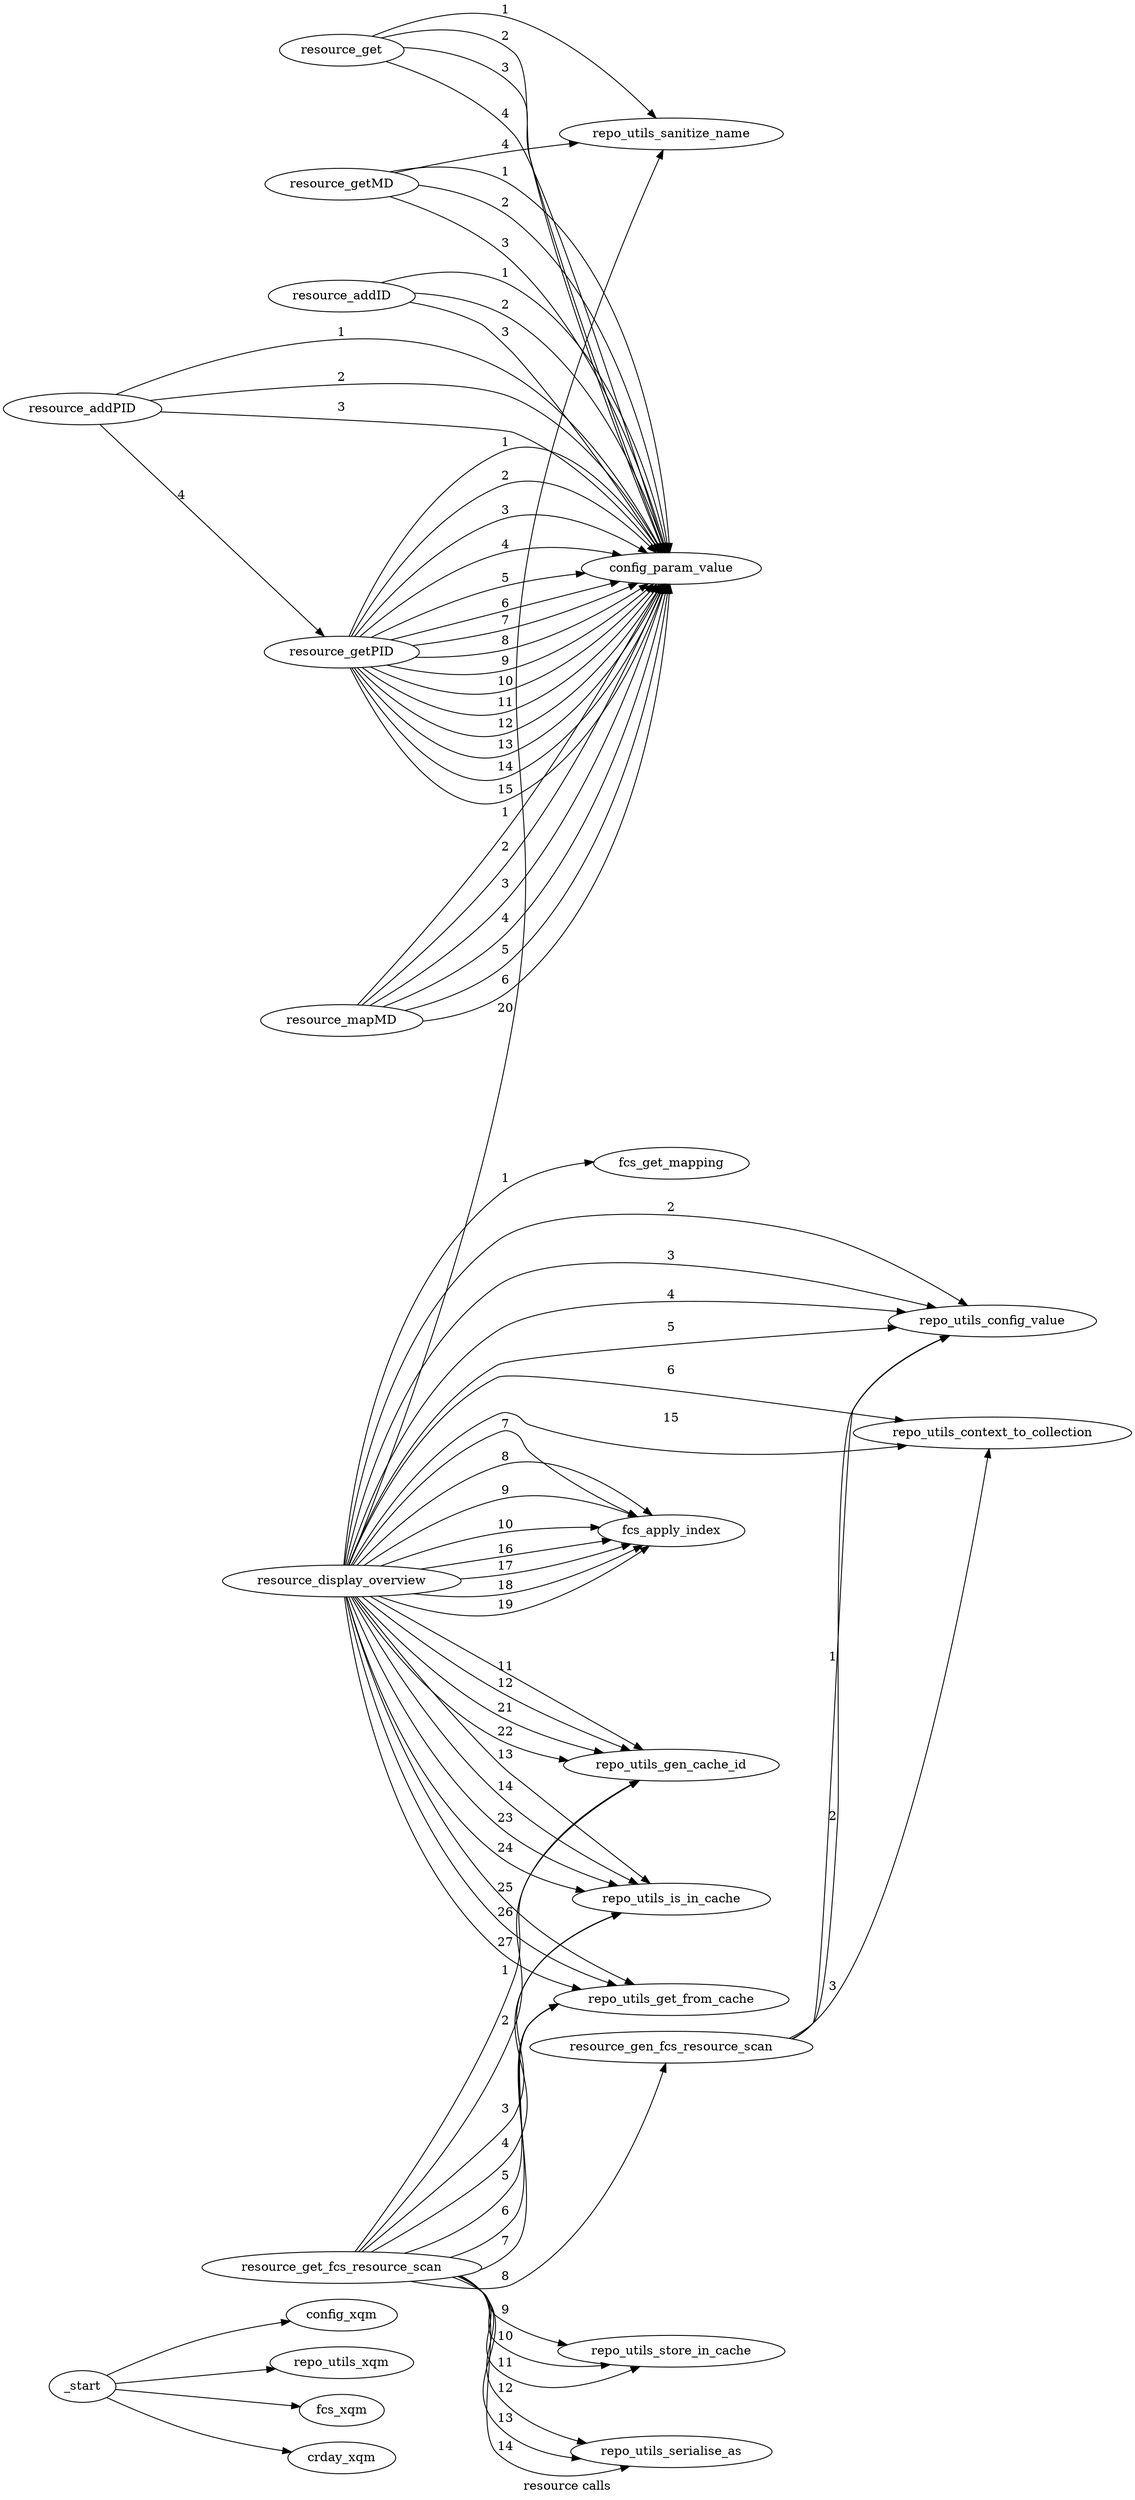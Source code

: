  /* dot -oresource_calls.png -Tpng resource_calls.dot */ 
digraph resource_calls {
label="resource calls";
rankdir=LR;
_start -> config_xqm ;
_start -> repo_utils_xqm ;
_start -> fcs_xqm ;
_start -> crday_xqm ;
resource_get  -> repo_utils_sanitize_name [label= 1 ];
resource_get  -> config_param_value [label= 2 ];
resource_get  -> config_param_value [label= 3 ];
resource_get  -> config_param_value [label= 4 ];
resource_getMD  -> config_param_value [label= 1 ];
resource_getMD  -> config_param_value [label= 2 ];
resource_getMD  -> config_param_value [label= 3 ];
resource_getMD  -> repo_utils_sanitize_name [label= 4 ];
resource_display_overview -> fcs_get_mapping [label= 1 ];
resource_display_overview -> repo_utils_config_value [label= 2 ];
resource_display_overview -> repo_utils_config_value [label= 3 ];
resource_display_overview -> repo_utils_config_value [label= 4 ];
resource_display_overview -> repo_utils_config_value [label= 5 ];
resource_display_overview -> repo_utils_context_to_collection [label= 6 ];
resource_display_overview -> fcs_apply_index [label= 7 ];
resource_display_overview -> fcs_apply_index [label= 8 ];
resource_display_overview -> fcs_apply_index [label= 9 ];
resource_display_overview -> fcs_apply_index [label= 10 ];
resource_display_overview -> repo_utils_gen_cache_id [label= 11 ];
resource_display_overview -> repo_utils_gen_cache_id [label= 12 ];
resource_display_overview -> repo_utils_is_in_cache [label= 13 ];
resource_display_overview -> repo_utils_is_in_cache [label= 14 ];
resource_display_overview -> repo_utils_context_to_collection [label= 15 ];
resource_display_overview -> fcs_apply_index [label= 16 ];
resource_display_overview -> fcs_apply_index [label= 17 ];
resource_display_overview -> fcs_apply_index [label= 18 ];
resource_display_overview -> fcs_apply_index [label= 19 ];
resource_display_overview -> repo_utils_sanitize_name [label= 20 ];
resource_display_overview -> repo_utils_gen_cache_id [label= 21 ];
resource_display_overview -> repo_utils_gen_cache_id [label= 22 ];
resource_display_overview -> repo_utils_is_in_cache [label= 23 ];
resource_display_overview -> repo_utils_is_in_cache [label= 24 ];
resource_display_overview -> repo_utils_get_from_cache [label= 25 ];
resource_display_overview -> repo_utils_get_from_cache [label= 26 ];
resource_display_overview -> repo_utils_get_from_cache [label= 27 ];
resource_get_fcs_resource_scan -> repo_utils_gen_cache_id [label= 1 ];
resource_get_fcs_resource_scan -> repo_utils_gen_cache_id [label= 2 ];
resource_get_fcs_resource_scan -> repo_utils_is_in_cache [label= 3 ];
resource_get_fcs_resource_scan -> repo_utils_is_in_cache [label= 4 ];
resource_get_fcs_resource_scan -> repo_utils_get_from_cache [label= 5 ];
resource_get_fcs_resource_scan -> repo_utils_get_from_cache [label= 6 ];
resource_get_fcs_resource_scan -> repo_utils_get_from_cache [label= 7 ];
resource_get_fcs_resource_scan -> resource_gen_fcs_resource_scan [label= 8 ];
resource_get_fcs_resource_scan -> repo_utils_store_in_cache [label= 9 ];
resource_get_fcs_resource_scan -> repo_utils_store_in_cache [label= 10 ];
resource_get_fcs_resource_scan -> repo_utils_store_in_cache [label= 11 ];
resource_get_fcs_resource_scan -> repo_utils_serialise_as [label= 12 ];
resource_get_fcs_resource_scan -> repo_utils_serialise_as [label= 13 ];
resource_get_fcs_resource_scan -> repo_utils_serialise_as [label= 14 ];
resource_gen_fcs_resource_scan -> repo_utils_config_value [label= 1 ];
resource_gen_fcs_resource_scan -> repo_utils_config_value [label= 2 ];
resource_gen_fcs_resource_scan -> repo_utils_context_to_collection [label= 3 ];
resource_addID -> config_param_value [label= 1 ];
resource_addID -> config_param_value [label= 2 ];
resource_addID -> config_param_value [label= 3 ];
resource_addPID -> config_param_value [label= 1 ];
resource_addPID -> config_param_value [label= 2 ];
resource_addPID -> config_param_value [label= 3 ];
resource_addPID -> resource_getPID [label= 4 ];
resource_getPID -> config_param_value [label= 1 ];
resource_getPID -> config_param_value [label= 2 ];
resource_getPID -> config_param_value [label= 3 ];
resource_getPID -> config_param_value [label= 4 ];
resource_getPID -> config_param_value [label= 5 ];
resource_getPID -> config_param_value [label= 6 ];
resource_getPID -> config_param_value [label= 7 ];
resource_getPID -> config_param_value [label= 8 ];
resource_getPID -> config_param_value [label= 9 ];
resource_getPID -> config_param_value [label= 10 ];
resource_getPID -> config_param_value [label= 11 ];
resource_getPID -> config_param_value [label= 12 ];
resource_getPID -> config_param_value [label= 13 ];
resource_getPID -> config_param_value [label= 14 ];
resource_getPID -> config_param_value [label= 15 ];
resource_mapMD -> config_param_value [label= 1 ];
resource_mapMD -> config_param_value [label= 2 ];
resource_mapMD -> config_param_value [label= 3 ];
resource_mapMD -> config_param_value [label= 4 ];
resource_mapMD -> config_param_value [label= 5 ];
resource_mapMD -> config_param_value [label= 6 ];
}
